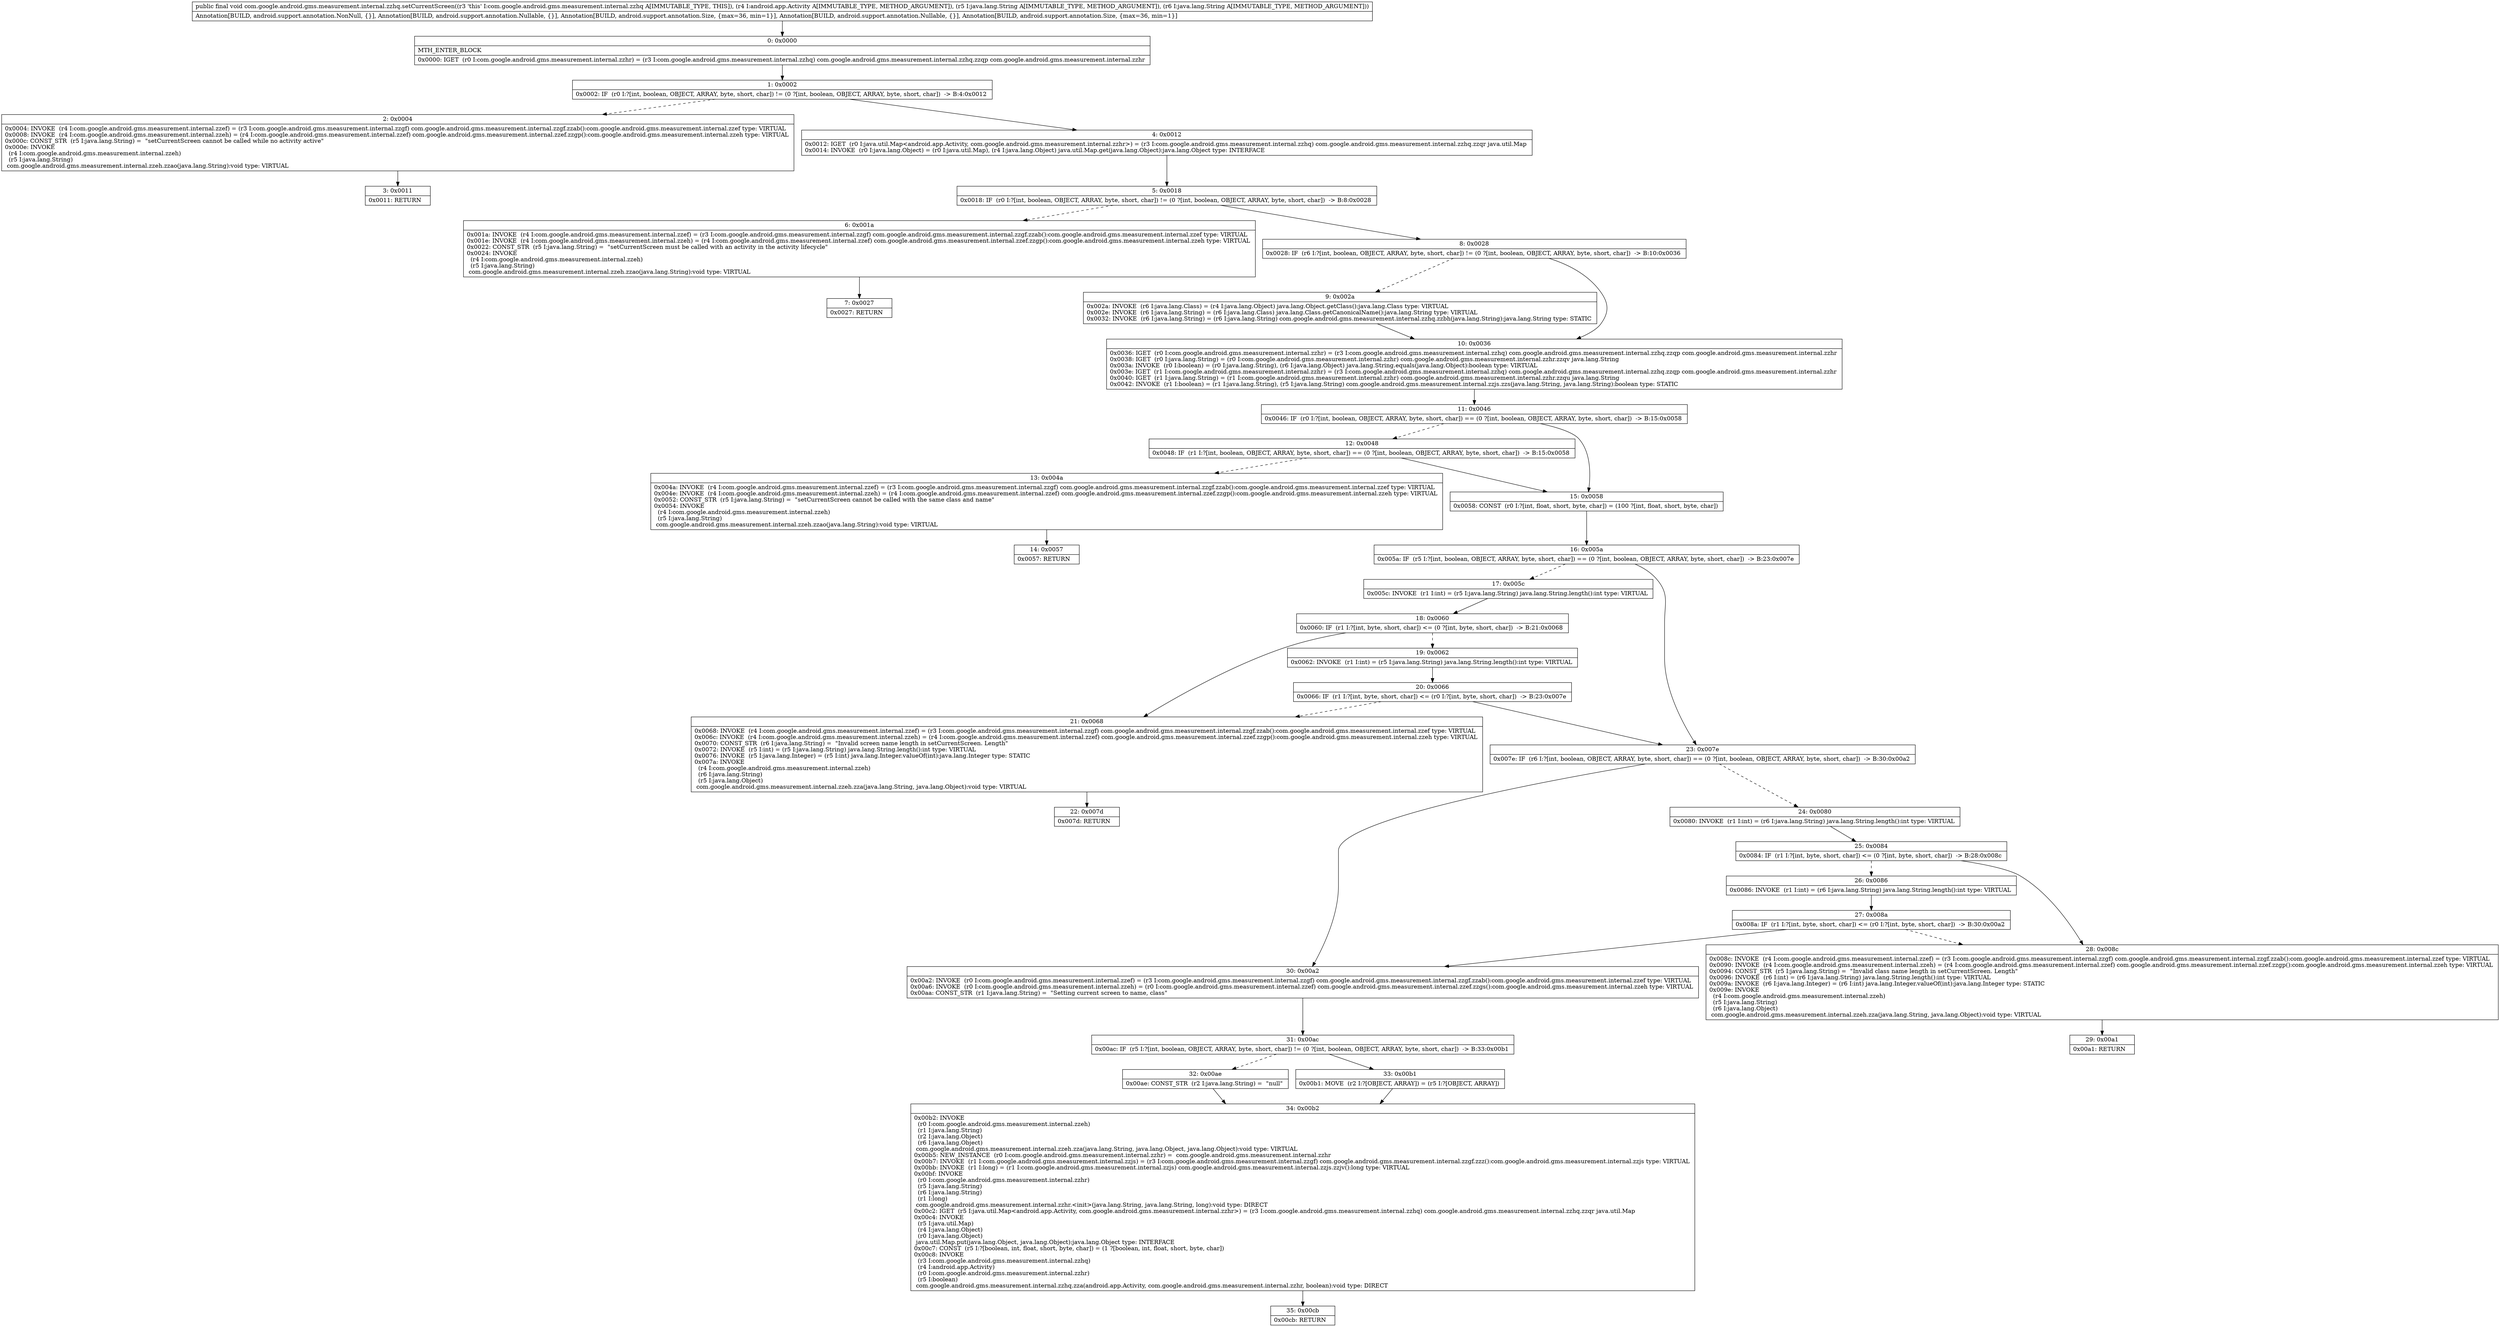 digraph "CFG forcom.google.android.gms.measurement.internal.zzhq.setCurrentScreen(Landroid\/app\/Activity;Ljava\/lang\/String;Ljava\/lang\/String;)V" {
Node_0 [shape=record,label="{0\:\ 0x0000|MTH_ENTER_BLOCK\l|0x0000: IGET  (r0 I:com.google.android.gms.measurement.internal.zzhr) = (r3 I:com.google.android.gms.measurement.internal.zzhq) com.google.android.gms.measurement.internal.zzhq.zzqp com.google.android.gms.measurement.internal.zzhr \l}"];
Node_1 [shape=record,label="{1\:\ 0x0002|0x0002: IF  (r0 I:?[int, boolean, OBJECT, ARRAY, byte, short, char]) != (0 ?[int, boolean, OBJECT, ARRAY, byte, short, char])  \-\> B:4:0x0012 \l}"];
Node_2 [shape=record,label="{2\:\ 0x0004|0x0004: INVOKE  (r4 I:com.google.android.gms.measurement.internal.zzef) = (r3 I:com.google.android.gms.measurement.internal.zzgf) com.google.android.gms.measurement.internal.zzgf.zzab():com.google.android.gms.measurement.internal.zzef type: VIRTUAL \l0x0008: INVOKE  (r4 I:com.google.android.gms.measurement.internal.zzeh) = (r4 I:com.google.android.gms.measurement.internal.zzef) com.google.android.gms.measurement.internal.zzef.zzgp():com.google.android.gms.measurement.internal.zzeh type: VIRTUAL \l0x000c: CONST_STR  (r5 I:java.lang.String) =  \"setCurrentScreen cannot be called while no activity active\" \l0x000e: INVOKE  \l  (r4 I:com.google.android.gms.measurement.internal.zzeh)\l  (r5 I:java.lang.String)\l com.google.android.gms.measurement.internal.zzeh.zzao(java.lang.String):void type: VIRTUAL \l}"];
Node_3 [shape=record,label="{3\:\ 0x0011|0x0011: RETURN   \l}"];
Node_4 [shape=record,label="{4\:\ 0x0012|0x0012: IGET  (r0 I:java.util.Map\<android.app.Activity, com.google.android.gms.measurement.internal.zzhr\>) = (r3 I:com.google.android.gms.measurement.internal.zzhq) com.google.android.gms.measurement.internal.zzhq.zzqr java.util.Map \l0x0014: INVOKE  (r0 I:java.lang.Object) = (r0 I:java.util.Map), (r4 I:java.lang.Object) java.util.Map.get(java.lang.Object):java.lang.Object type: INTERFACE \l}"];
Node_5 [shape=record,label="{5\:\ 0x0018|0x0018: IF  (r0 I:?[int, boolean, OBJECT, ARRAY, byte, short, char]) != (0 ?[int, boolean, OBJECT, ARRAY, byte, short, char])  \-\> B:8:0x0028 \l}"];
Node_6 [shape=record,label="{6\:\ 0x001a|0x001a: INVOKE  (r4 I:com.google.android.gms.measurement.internal.zzef) = (r3 I:com.google.android.gms.measurement.internal.zzgf) com.google.android.gms.measurement.internal.zzgf.zzab():com.google.android.gms.measurement.internal.zzef type: VIRTUAL \l0x001e: INVOKE  (r4 I:com.google.android.gms.measurement.internal.zzeh) = (r4 I:com.google.android.gms.measurement.internal.zzef) com.google.android.gms.measurement.internal.zzef.zzgp():com.google.android.gms.measurement.internal.zzeh type: VIRTUAL \l0x0022: CONST_STR  (r5 I:java.lang.String) =  \"setCurrentScreen must be called with an activity in the activity lifecycle\" \l0x0024: INVOKE  \l  (r4 I:com.google.android.gms.measurement.internal.zzeh)\l  (r5 I:java.lang.String)\l com.google.android.gms.measurement.internal.zzeh.zzao(java.lang.String):void type: VIRTUAL \l}"];
Node_7 [shape=record,label="{7\:\ 0x0027|0x0027: RETURN   \l}"];
Node_8 [shape=record,label="{8\:\ 0x0028|0x0028: IF  (r6 I:?[int, boolean, OBJECT, ARRAY, byte, short, char]) != (0 ?[int, boolean, OBJECT, ARRAY, byte, short, char])  \-\> B:10:0x0036 \l}"];
Node_9 [shape=record,label="{9\:\ 0x002a|0x002a: INVOKE  (r6 I:java.lang.Class) = (r4 I:java.lang.Object) java.lang.Object.getClass():java.lang.Class type: VIRTUAL \l0x002e: INVOKE  (r6 I:java.lang.String) = (r6 I:java.lang.Class) java.lang.Class.getCanonicalName():java.lang.String type: VIRTUAL \l0x0032: INVOKE  (r6 I:java.lang.String) = (r6 I:java.lang.String) com.google.android.gms.measurement.internal.zzhq.zzbh(java.lang.String):java.lang.String type: STATIC \l}"];
Node_10 [shape=record,label="{10\:\ 0x0036|0x0036: IGET  (r0 I:com.google.android.gms.measurement.internal.zzhr) = (r3 I:com.google.android.gms.measurement.internal.zzhq) com.google.android.gms.measurement.internal.zzhq.zzqp com.google.android.gms.measurement.internal.zzhr \l0x0038: IGET  (r0 I:java.lang.String) = (r0 I:com.google.android.gms.measurement.internal.zzhr) com.google.android.gms.measurement.internal.zzhr.zzqv java.lang.String \l0x003a: INVOKE  (r0 I:boolean) = (r0 I:java.lang.String), (r6 I:java.lang.Object) java.lang.String.equals(java.lang.Object):boolean type: VIRTUAL \l0x003e: IGET  (r1 I:com.google.android.gms.measurement.internal.zzhr) = (r3 I:com.google.android.gms.measurement.internal.zzhq) com.google.android.gms.measurement.internal.zzhq.zzqp com.google.android.gms.measurement.internal.zzhr \l0x0040: IGET  (r1 I:java.lang.String) = (r1 I:com.google.android.gms.measurement.internal.zzhr) com.google.android.gms.measurement.internal.zzhr.zzqu java.lang.String \l0x0042: INVOKE  (r1 I:boolean) = (r1 I:java.lang.String), (r5 I:java.lang.String) com.google.android.gms.measurement.internal.zzjs.zzs(java.lang.String, java.lang.String):boolean type: STATIC \l}"];
Node_11 [shape=record,label="{11\:\ 0x0046|0x0046: IF  (r0 I:?[int, boolean, OBJECT, ARRAY, byte, short, char]) == (0 ?[int, boolean, OBJECT, ARRAY, byte, short, char])  \-\> B:15:0x0058 \l}"];
Node_12 [shape=record,label="{12\:\ 0x0048|0x0048: IF  (r1 I:?[int, boolean, OBJECT, ARRAY, byte, short, char]) == (0 ?[int, boolean, OBJECT, ARRAY, byte, short, char])  \-\> B:15:0x0058 \l}"];
Node_13 [shape=record,label="{13\:\ 0x004a|0x004a: INVOKE  (r4 I:com.google.android.gms.measurement.internal.zzef) = (r3 I:com.google.android.gms.measurement.internal.zzgf) com.google.android.gms.measurement.internal.zzgf.zzab():com.google.android.gms.measurement.internal.zzef type: VIRTUAL \l0x004e: INVOKE  (r4 I:com.google.android.gms.measurement.internal.zzeh) = (r4 I:com.google.android.gms.measurement.internal.zzef) com.google.android.gms.measurement.internal.zzef.zzgp():com.google.android.gms.measurement.internal.zzeh type: VIRTUAL \l0x0052: CONST_STR  (r5 I:java.lang.String) =  \"setCurrentScreen cannot be called with the same class and name\" \l0x0054: INVOKE  \l  (r4 I:com.google.android.gms.measurement.internal.zzeh)\l  (r5 I:java.lang.String)\l com.google.android.gms.measurement.internal.zzeh.zzao(java.lang.String):void type: VIRTUAL \l}"];
Node_14 [shape=record,label="{14\:\ 0x0057|0x0057: RETURN   \l}"];
Node_15 [shape=record,label="{15\:\ 0x0058|0x0058: CONST  (r0 I:?[int, float, short, byte, char]) = (100 ?[int, float, short, byte, char]) \l}"];
Node_16 [shape=record,label="{16\:\ 0x005a|0x005a: IF  (r5 I:?[int, boolean, OBJECT, ARRAY, byte, short, char]) == (0 ?[int, boolean, OBJECT, ARRAY, byte, short, char])  \-\> B:23:0x007e \l}"];
Node_17 [shape=record,label="{17\:\ 0x005c|0x005c: INVOKE  (r1 I:int) = (r5 I:java.lang.String) java.lang.String.length():int type: VIRTUAL \l}"];
Node_18 [shape=record,label="{18\:\ 0x0060|0x0060: IF  (r1 I:?[int, byte, short, char]) \<= (0 ?[int, byte, short, char])  \-\> B:21:0x0068 \l}"];
Node_19 [shape=record,label="{19\:\ 0x0062|0x0062: INVOKE  (r1 I:int) = (r5 I:java.lang.String) java.lang.String.length():int type: VIRTUAL \l}"];
Node_20 [shape=record,label="{20\:\ 0x0066|0x0066: IF  (r1 I:?[int, byte, short, char]) \<= (r0 I:?[int, byte, short, char])  \-\> B:23:0x007e \l}"];
Node_21 [shape=record,label="{21\:\ 0x0068|0x0068: INVOKE  (r4 I:com.google.android.gms.measurement.internal.zzef) = (r3 I:com.google.android.gms.measurement.internal.zzgf) com.google.android.gms.measurement.internal.zzgf.zzab():com.google.android.gms.measurement.internal.zzef type: VIRTUAL \l0x006c: INVOKE  (r4 I:com.google.android.gms.measurement.internal.zzeh) = (r4 I:com.google.android.gms.measurement.internal.zzef) com.google.android.gms.measurement.internal.zzef.zzgp():com.google.android.gms.measurement.internal.zzeh type: VIRTUAL \l0x0070: CONST_STR  (r6 I:java.lang.String) =  \"Invalid screen name length in setCurrentScreen. Length\" \l0x0072: INVOKE  (r5 I:int) = (r5 I:java.lang.String) java.lang.String.length():int type: VIRTUAL \l0x0076: INVOKE  (r5 I:java.lang.Integer) = (r5 I:int) java.lang.Integer.valueOf(int):java.lang.Integer type: STATIC \l0x007a: INVOKE  \l  (r4 I:com.google.android.gms.measurement.internal.zzeh)\l  (r6 I:java.lang.String)\l  (r5 I:java.lang.Object)\l com.google.android.gms.measurement.internal.zzeh.zza(java.lang.String, java.lang.Object):void type: VIRTUAL \l}"];
Node_22 [shape=record,label="{22\:\ 0x007d|0x007d: RETURN   \l}"];
Node_23 [shape=record,label="{23\:\ 0x007e|0x007e: IF  (r6 I:?[int, boolean, OBJECT, ARRAY, byte, short, char]) == (0 ?[int, boolean, OBJECT, ARRAY, byte, short, char])  \-\> B:30:0x00a2 \l}"];
Node_24 [shape=record,label="{24\:\ 0x0080|0x0080: INVOKE  (r1 I:int) = (r6 I:java.lang.String) java.lang.String.length():int type: VIRTUAL \l}"];
Node_25 [shape=record,label="{25\:\ 0x0084|0x0084: IF  (r1 I:?[int, byte, short, char]) \<= (0 ?[int, byte, short, char])  \-\> B:28:0x008c \l}"];
Node_26 [shape=record,label="{26\:\ 0x0086|0x0086: INVOKE  (r1 I:int) = (r6 I:java.lang.String) java.lang.String.length():int type: VIRTUAL \l}"];
Node_27 [shape=record,label="{27\:\ 0x008a|0x008a: IF  (r1 I:?[int, byte, short, char]) \<= (r0 I:?[int, byte, short, char])  \-\> B:30:0x00a2 \l}"];
Node_28 [shape=record,label="{28\:\ 0x008c|0x008c: INVOKE  (r4 I:com.google.android.gms.measurement.internal.zzef) = (r3 I:com.google.android.gms.measurement.internal.zzgf) com.google.android.gms.measurement.internal.zzgf.zzab():com.google.android.gms.measurement.internal.zzef type: VIRTUAL \l0x0090: INVOKE  (r4 I:com.google.android.gms.measurement.internal.zzeh) = (r4 I:com.google.android.gms.measurement.internal.zzef) com.google.android.gms.measurement.internal.zzef.zzgp():com.google.android.gms.measurement.internal.zzeh type: VIRTUAL \l0x0094: CONST_STR  (r5 I:java.lang.String) =  \"Invalid class name length in setCurrentScreen. Length\" \l0x0096: INVOKE  (r6 I:int) = (r6 I:java.lang.String) java.lang.String.length():int type: VIRTUAL \l0x009a: INVOKE  (r6 I:java.lang.Integer) = (r6 I:int) java.lang.Integer.valueOf(int):java.lang.Integer type: STATIC \l0x009e: INVOKE  \l  (r4 I:com.google.android.gms.measurement.internal.zzeh)\l  (r5 I:java.lang.String)\l  (r6 I:java.lang.Object)\l com.google.android.gms.measurement.internal.zzeh.zza(java.lang.String, java.lang.Object):void type: VIRTUAL \l}"];
Node_29 [shape=record,label="{29\:\ 0x00a1|0x00a1: RETURN   \l}"];
Node_30 [shape=record,label="{30\:\ 0x00a2|0x00a2: INVOKE  (r0 I:com.google.android.gms.measurement.internal.zzef) = (r3 I:com.google.android.gms.measurement.internal.zzgf) com.google.android.gms.measurement.internal.zzgf.zzab():com.google.android.gms.measurement.internal.zzef type: VIRTUAL \l0x00a6: INVOKE  (r0 I:com.google.android.gms.measurement.internal.zzeh) = (r0 I:com.google.android.gms.measurement.internal.zzef) com.google.android.gms.measurement.internal.zzef.zzgs():com.google.android.gms.measurement.internal.zzeh type: VIRTUAL \l0x00aa: CONST_STR  (r1 I:java.lang.String) =  \"Setting current screen to name, class\" \l}"];
Node_31 [shape=record,label="{31\:\ 0x00ac|0x00ac: IF  (r5 I:?[int, boolean, OBJECT, ARRAY, byte, short, char]) != (0 ?[int, boolean, OBJECT, ARRAY, byte, short, char])  \-\> B:33:0x00b1 \l}"];
Node_32 [shape=record,label="{32\:\ 0x00ae|0x00ae: CONST_STR  (r2 I:java.lang.String) =  \"null\" \l}"];
Node_33 [shape=record,label="{33\:\ 0x00b1|0x00b1: MOVE  (r2 I:?[OBJECT, ARRAY]) = (r5 I:?[OBJECT, ARRAY]) \l}"];
Node_34 [shape=record,label="{34\:\ 0x00b2|0x00b2: INVOKE  \l  (r0 I:com.google.android.gms.measurement.internal.zzeh)\l  (r1 I:java.lang.String)\l  (r2 I:java.lang.Object)\l  (r6 I:java.lang.Object)\l com.google.android.gms.measurement.internal.zzeh.zza(java.lang.String, java.lang.Object, java.lang.Object):void type: VIRTUAL \l0x00b5: NEW_INSTANCE  (r0 I:com.google.android.gms.measurement.internal.zzhr) =  com.google.android.gms.measurement.internal.zzhr \l0x00b7: INVOKE  (r1 I:com.google.android.gms.measurement.internal.zzjs) = (r3 I:com.google.android.gms.measurement.internal.zzgf) com.google.android.gms.measurement.internal.zzgf.zzz():com.google.android.gms.measurement.internal.zzjs type: VIRTUAL \l0x00bb: INVOKE  (r1 I:long) = (r1 I:com.google.android.gms.measurement.internal.zzjs) com.google.android.gms.measurement.internal.zzjs.zzjv():long type: VIRTUAL \l0x00bf: INVOKE  \l  (r0 I:com.google.android.gms.measurement.internal.zzhr)\l  (r5 I:java.lang.String)\l  (r6 I:java.lang.String)\l  (r1 I:long)\l com.google.android.gms.measurement.internal.zzhr.\<init\>(java.lang.String, java.lang.String, long):void type: DIRECT \l0x00c2: IGET  (r5 I:java.util.Map\<android.app.Activity, com.google.android.gms.measurement.internal.zzhr\>) = (r3 I:com.google.android.gms.measurement.internal.zzhq) com.google.android.gms.measurement.internal.zzhq.zzqr java.util.Map \l0x00c4: INVOKE  \l  (r5 I:java.util.Map)\l  (r4 I:java.lang.Object)\l  (r0 I:java.lang.Object)\l java.util.Map.put(java.lang.Object, java.lang.Object):java.lang.Object type: INTERFACE \l0x00c7: CONST  (r5 I:?[boolean, int, float, short, byte, char]) = (1 ?[boolean, int, float, short, byte, char]) \l0x00c8: INVOKE  \l  (r3 I:com.google.android.gms.measurement.internal.zzhq)\l  (r4 I:android.app.Activity)\l  (r0 I:com.google.android.gms.measurement.internal.zzhr)\l  (r5 I:boolean)\l com.google.android.gms.measurement.internal.zzhq.zza(android.app.Activity, com.google.android.gms.measurement.internal.zzhr, boolean):void type: DIRECT \l}"];
Node_35 [shape=record,label="{35\:\ 0x00cb|0x00cb: RETURN   \l}"];
MethodNode[shape=record,label="{public final void com.google.android.gms.measurement.internal.zzhq.setCurrentScreen((r3 'this' I:com.google.android.gms.measurement.internal.zzhq A[IMMUTABLE_TYPE, THIS]), (r4 I:android.app.Activity A[IMMUTABLE_TYPE, METHOD_ARGUMENT]), (r5 I:java.lang.String A[IMMUTABLE_TYPE, METHOD_ARGUMENT]), (r6 I:java.lang.String A[IMMUTABLE_TYPE, METHOD_ARGUMENT]))  | Annotation[BUILD, android.support.annotation.NonNull, \{\}], Annotation[BUILD, android.support.annotation.Nullable, \{\}], Annotation[BUILD, android.support.annotation.Size, \{max=36, min=1\}], Annotation[BUILD, android.support.annotation.Nullable, \{\}], Annotation[BUILD, android.support.annotation.Size, \{max=36, min=1\}]\l}"];
MethodNode -> Node_0;
Node_0 -> Node_1;
Node_1 -> Node_2[style=dashed];
Node_1 -> Node_4;
Node_2 -> Node_3;
Node_4 -> Node_5;
Node_5 -> Node_6[style=dashed];
Node_5 -> Node_8;
Node_6 -> Node_7;
Node_8 -> Node_9[style=dashed];
Node_8 -> Node_10;
Node_9 -> Node_10;
Node_10 -> Node_11;
Node_11 -> Node_12[style=dashed];
Node_11 -> Node_15;
Node_12 -> Node_13[style=dashed];
Node_12 -> Node_15;
Node_13 -> Node_14;
Node_15 -> Node_16;
Node_16 -> Node_17[style=dashed];
Node_16 -> Node_23;
Node_17 -> Node_18;
Node_18 -> Node_19[style=dashed];
Node_18 -> Node_21;
Node_19 -> Node_20;
Node_20 -> Node_21[style=dashed];
Node_20 -> Node_23;
Node_21 -> Node_22;
Node_23 -> Node_24[style=dashed];
Node_23 -> Node_30;
Node_24 -> Node_25;
Node_25 -> Node_26[style=dashed];
Node_25 -> Node_28;
Node_26 -> Node_27;
Node_27 -> Node_28[style=dashed];
Node_27 -> Node_30;
Node_28 -> Node_29;
Node_30 -> Node_31;
Node_31 -> Node_32[style=dashed];
Node_31 -> Node_33;
Node_32 -> Node_34;
Node_33 -> Node_34;
Node_34 -> Node_35;
}

